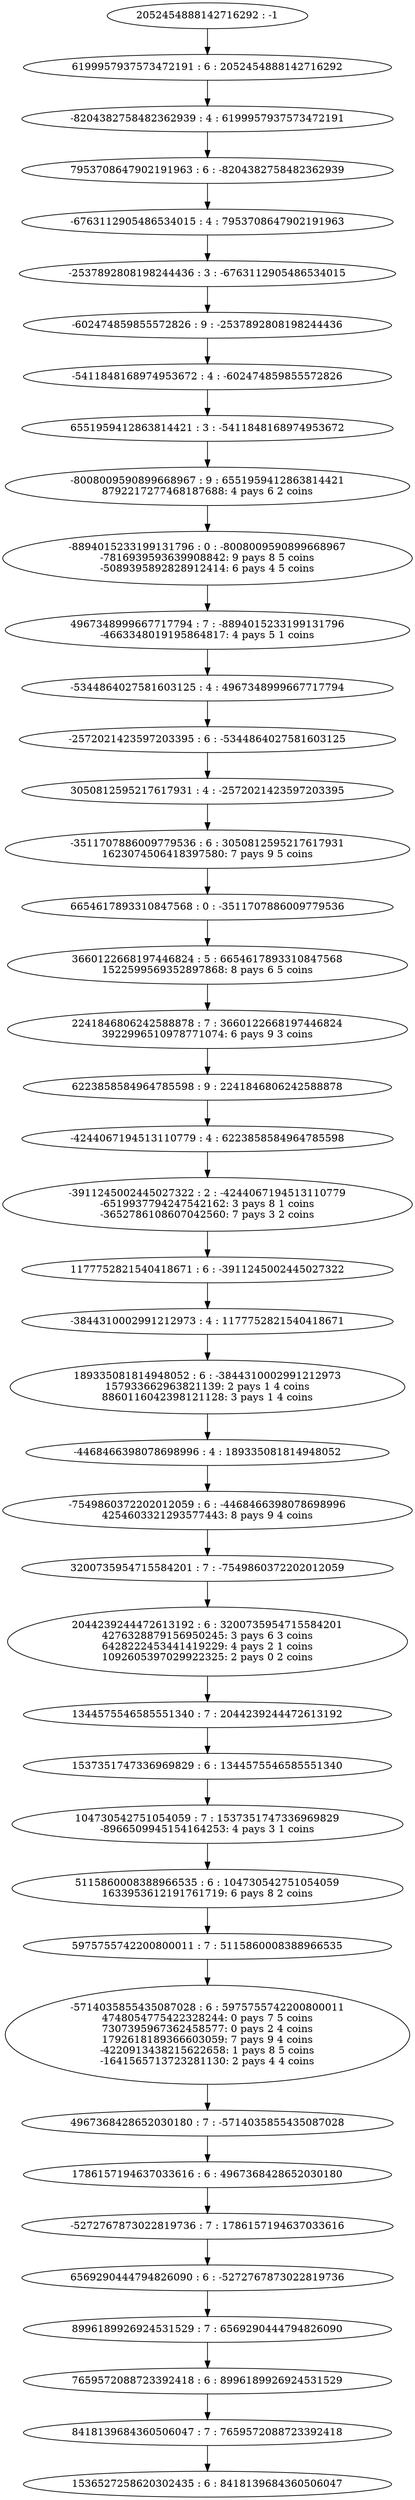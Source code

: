 digraph "plots_10_0.9_0.4_1000000.0_6000.0_2880000.0/tree_1_42.dot" {
	0 [label="2052454888142716292 : -1"]
	1 [label="6199957937573472191 : 6 : 2052454888142716292
"]
	2 [label="-8204382758482362939 : 4 : 6199957937573472191
"]
	3 [label="7953708647902191963 : 6 : -8204382758482362939
"]
	4 [label="-6763112905486534015 : 4 : 7953708647902191963
"]
	5 [label="-2537892808198244436 : 3 : -6763112905486534015
"]
	6 [label="-602474859855572826 : 9 : -2537892808198244436
"]
	7 [label="-5411848168974953672 : 4 : -602474859855572826
"]
	8 [label="6551959412863814421 : 3 : -5411848168974953672
"]
	9 [label="-8008009590899668967 : 9 : 6551959412863814421
8792217277468187688: 4 pays 6 2 coins
"]
	10 [label="-8894015233199131796 : 0 : -8008009590899668967
-7816939593639908842: 9 pays 8 5 coins
-5089395892828912414: 6 pays 4 5 coins
"]
	11 [label="4967348999667717794 : 7 : -8894015233199131796
-4663348019195864817: 4 pays 5 1 coins
"]
	12 [label="-5344864027581603125 : 4 : 4967348999667717794
"]
	13 [label="-2572021423597203395 : 6 : -5344864027581603125
"]
	14 [label="3050812595217617931 : 4 : -2572021423597203395
"]
	15 [label="-3511707886009779536 : 6 : 3050812595217617931
1623074506418397580: 7 pays 9 5 coins
"]
	16 [label="6654617893310847568 : 0 : -3511707886009779536
"]
	17 [label="3660122668197446824 : 5 : 6654617893310847568
1522599569352897868: 8 pays 6 5 coins
"]
	18 [label="2241846806242588878 : 7 : 3660122668197446824
3922996510978771074: 6 pays 9 3 coins
"]
	19 [label="6223858584964785598 : 9 : 2241846806242588878
"]
	20 [label="-4244067194513110779 : 4 : 6223858584964785598
"]
	21 [label="-3911245002445027322 : 2 : -4244067194513110779
-6519937794247542162: 3 pays 8 1 coins
-3652786108607042560: 7 pays 3 2 coins
"]
	22 [label="1177752821540418671 : 6 : -3911245002445027322
"]
	23 [label="-3844310002991212973 : 4 : 1177752821540418671
"]
	24 [label="189335081814948052 : 6 : -3844310002991212973
157933662963821139: 2 pays 1 4 coins
8860116042398121128: 3 pays 1 4 coins
"]
	25 [label="-4468466398078698996 : 4 : 189335081814948052
"]
	26 [label="-7549860372202012059 : 6 : -4468466398078698996
4254603321293577443: 8 pays 9 4 coins
"]
	27 [label="3200735954715584201 : 7 : -7549860372202012059
"]
	28 [label="2044239244472613192 : 6 : 3200735954715584201
4276328879156950245: 3 pays 6 3 coins
6428222453441419229: 4 pays 2 1 coins
1092605397029922325: 2 pays 0 2 coins
"]
	29 [label="1344575546585551340 : 7 : 2044239244472613192
"]
	30 [label="1537351747336969829 : 6 : 1344575546585551340
"]
	31 [label="104730542751054059 : 7 : 1537351747336969829
-8966509945154164253: 4 pays 3 1 coins
"]
	32 [label="5115860008388966535 : 6 : 104730542751054059
1633953612191761719: 6 pays 8 2 coins
"]
	33 [label="5975755742200800011 : 7 : 5115860008388966535
"]
	34 [label="-5714035855435087028 : 6 : 5975755742200800011
4748054775422328244: 0 pays 7 5 coins
7307395967362458577: 0 pays 2 4 coins
1792618189366603059: 7 pays 9 4 coins
-4220913438215622658: 1 pays 8 5 coins
-1641565713723281130: 2 pays 4 4 coins
"]
	35 [label="4967368428652030180 : 7 : -5714035855435087028
"]
	36 [label="1786157194637033616 : 6 : 4967368428652030180
"]
	37 [label="-5272767873022819736 : 7 : 1786157194637033616
"]
	38 [label="6569290444794826090 : 6 : -5272767873022819736
"]
	39 [label="8996189926924531529 : 7 : 6569290444794826090
"]
	40 [label="7659572088723392418 : 6 : 8996189926924531529
"]
	41 [label="8418139684360506047 : 7 : 7659572088723392418
"]
	42 [label="1536527258620302435 : 6 : 8418139684360506047
"]
	0 -> 1
	1 -> 2
	2 -> 3
	3 -> 4
	4 -> 5
	5 -> 6
	6 -> 7
	7 -> 8
	8 -> 9
	9 -> 10
	10 -> 11
	11 -> 12
	12 -> 13
	13 -> 14
	14 -> 15
	15 -> 16
	16 -> 17
	17 -> 18
	18 -> 19
	19 -> 20
	20 -> 21
	21 -> 22
	22 -> 23
	23 -> 24
	24 -> 25
	25 -> 26
	26 -> 27
	27 -> 28
	28 -> 29
	29 -> 30
	30 -> 31
	31 -> 32
	32 -> 33
	33 -> 34
	34 -> 35
	35 -> 36
	36 -> 37
	37 -> 38
	38 -> 39
	39 -> 40
	40 -> 41
	41 -> 42
}
